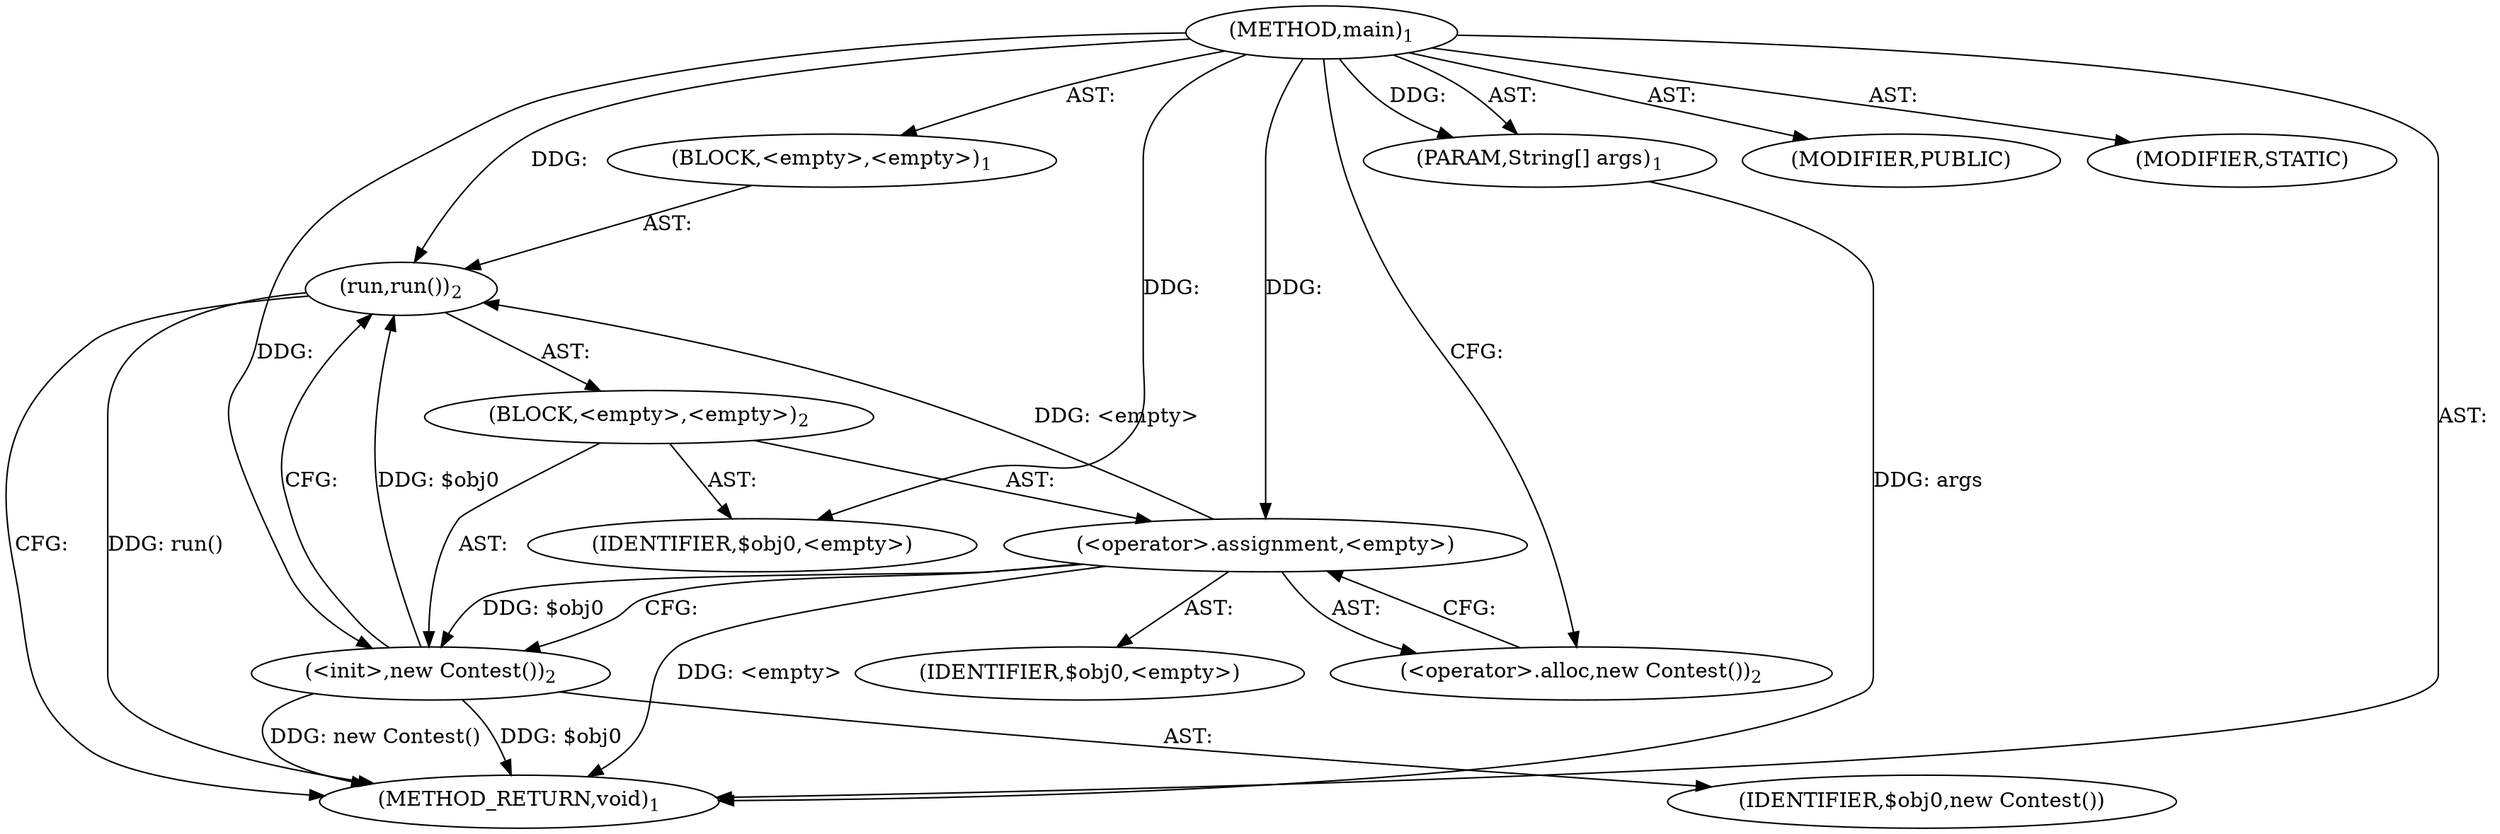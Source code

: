 digraph "main" {  
"17" [label = <(METHOD,main)<SUB>1</SUB>> ]
"18" [label = <(PARAM,String[] args)<SUB>1</SUB>> ]
"19" [label = <(BLOCK,&lt;empty&gt;,&lt;empty&gt;)<SUB>1</SUB>> ]
"20" [label = <(run,run())<SUB>2</SUB>> ]
"21" [label = <(BLOCK,&lt;empty&gt;,&lt;empty&gt;)<SUB>2</SUB>> ]
"22" [label = <(&lt;operator&gt;.assignment,&lt;empty&gt;)> ]
"23" [label = <(IDENTIFIER,$obj0,&lt;empty&gt;)> ]
"24" [label = <(&lt;operator&gt;.alloc,new Contest())<SUB>2</SUB>> ]
"25" [label = <(&lt;init&gt;,new Contest())<SUB>2</SUB>> ]
"26" [label = <(IDENTIFIER,$obj0,new Contest())> ]
"27" [label = <(IDENTIFIER,$obj0,&lt;empty&gt;)> ]
"28" [label = <(MODIFIER,PUBLIC)> ]
"29" [label = <(MODIFIER,STATIC)> ]
"30" [label = <(METHOD_RETURN,void)<SUB>1</SUB>> ]
  "17" -> "18"  [ label = "AST: "] 
  "17" -> "19"  [ label = "AST: "] 
  "17" -> "28"  [ label = "AST: "] 
  "17" -> "29"  [ label = "AST: "] 
  "17" -> "30"  [ label = "AST: "] 
  "19" -> "20"  [ label = "AST: "] 
  "20" -> "21"  [ label = "AST: "] 
  "21" -> "22"  [ label = "AST: "] 
  "21" -> "25"  [ label = "AST: "] 
  "21" -> "27"  [ label = "AST: "] 
  "22" -> "23"  [ label = "AST: "] 
  "22" -> "24"  [ label = "AST: "] 
  "25" -> "26"  [ label = "AST: "] 
  "20" -> "30"  [ label = "CFG: "] 
  "22" -> "25"  [ label = "CFG: "] 
  "25" -> "20"  [ label = "CFG: "] 
  "24" -> "22"  [ label = "CFG: "] 
  "17" -> "24"  [ label = "CFG: "] 
  "18" -> "30"  [ label = "DDG: args"] 
  "22" -> "30"  [ label = "DDG: &lt;empty&gt;"] 
  "25" -> "30"  [ label = "DDG: $obj0"] 
  "25" -> "30"  [ label = "DDG: new Contest()"] 
  "20" -> "30"  [ label = "DDG: run()"] 
  "17" -> "18"  [ label = "DDG: "] 
  "22" -> "20"  [ label = "DDG: &lt;empty&gt;"] 
  "25" -> "20"  [ label = "DDG: $obj0"] 
  "17" -> "20"  [ label = "DDG: "] 
  "17" -> "22"  [ label = "DDG: "] 
  "17" -> "27"  [ label = "DDG: "] 
  "22" -> "25"  [ label = "DDG: $obj0"] 
  "17" -> "25"  [ label = "DDG: "] 
}
